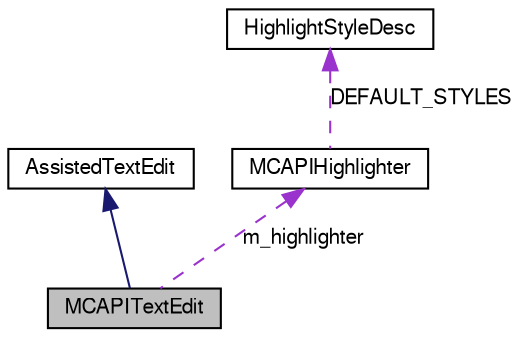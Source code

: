 digraph G
{
  bgcolor="transparent";
  edge [fontname="FreeSans",fontsize=10,labelfontname="FreeSans",labelfontsize=10];
  node [fontname="FreeSans",fontsize=10,shape=record];
  Node1 [label="MCAPITextEdit",height=0.2,width=0.4,color="black", fillcolor="grey75", style="filled" fontcolor="black"];
  Node2 -> Node1 [dir=back,color="midnightblue",fontsize=10,style="solid",fontname="FreeSans"];
  Node2 [label="AssistedTextEdit",height=0.2,width=0.4,color="black",URL="$class_assisted_text_edit.html",tooltip="AssistedTextEdit class."];
  Node3 -> Node1 [dir=back,color="darkorchid3",fontsize=10,style="dashed",label="m_highlighter",fontname="FreeSans"];
  Node3 [label="MCAPIHighlighter",height=0.2,width=0.4,color="black",URL="$class_m_c_a_p_i_highlighter.html",tooltip="MCAPIHighlighter class."];
  Node4 -> Node3 [dir=back,color="darkorchid3",fontsize=10,style="dashed",label="DEFAULT_STYLES",fontname="FreeSans"];
  Node4 [label="HighlightStyleDesc",height=0.2,width=0.4,color="black",URL="$struct_highlight_style_desc.html",tooltip="HighlightStyleDesc structure."];
}
